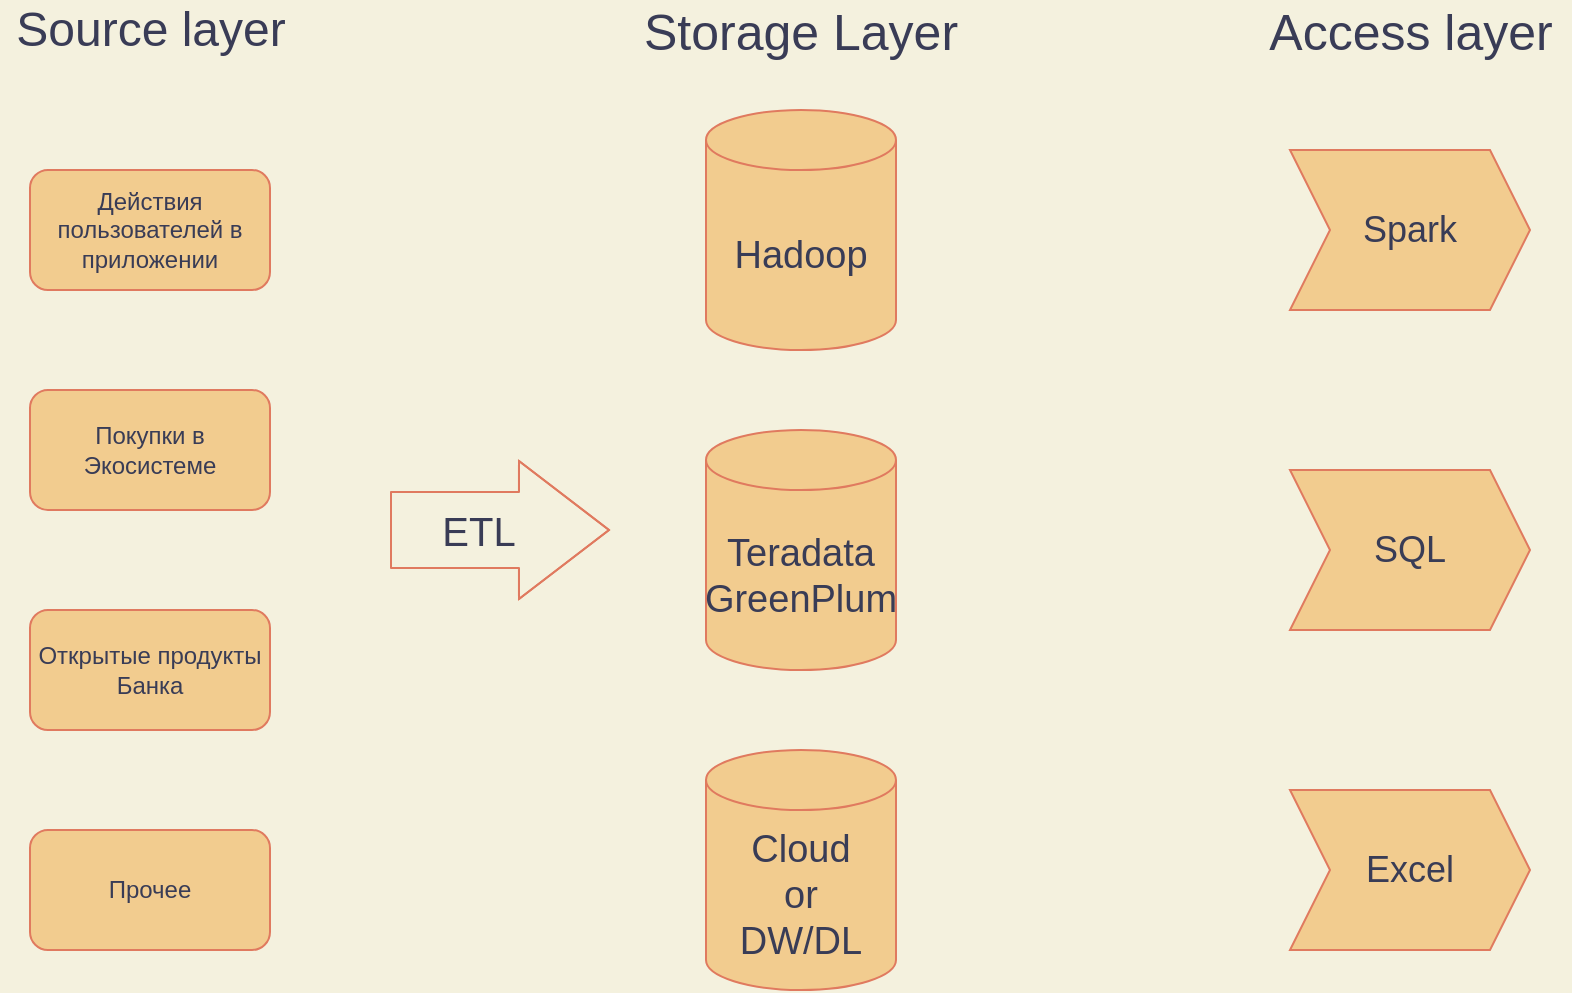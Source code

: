 <mxfile version="14.5.1" type="device"><diagram id="FVv1nkHCg7_Go1vIL4j0" name="Page-1"><mxGraphModel dx="1422" dy="881" grid="1" gridSize="10" guides="1" tooltips="1" connect="1" arrows="1" fold="1" page="1" pageScale="1" pageWidth="850" pageHeight="1100" background="#F4F1DE" math="0" shadow="0"><root><mxCell id="0"/><mxCell id="1" parent="0"/><mxCell id="zNNYRoxfyVl8FB3sbaCU-1" value="Действия пользователей в приложении" style="rounded=1;whiteSpace=wrap;html=1;fillColor=#F2CC8F;strokeColor=#E07A5F;fontColor=#393C56;" vertex="1" parent="1"><mxGeometry x="40" y="130" width="120" height="60" as="geometry"/></mxCell><mxCell id="zNNYRoxfyVl8FB3sbaCU-2" value="Покупки в Экосистеме" style="rounded=1;whiteSpace=wrap;html=1;fillColor=#F2CC8F;strokeColor=#E07A5F;fontColor=#393C56;" vertex="1" parent="1"><mxGeometry x="40" y="240" width="120" height="60" as="geometry"/></mxCell><mxCell id="zNNYRoxfyVl8FB3sbaCU-3" value="Открытые продукты Банка" style="rounded=1;whiteSpace=wrap;html=1;fillColor=#F2CC8F;strokeColor=#E07A5F;fontColor=#393C56;" vertex="1" parent="1"><mxGeometry x="40" y="350" width="120" height="60" as="geometry"/></mxCell><mxCell id="zNNYRoxfyVl8FB3sbaCU-4" value="&lt;font style=&quot;font-size: 24px&quot;&gt;Source layer&lt;/font&gt;" style="text;html=1;align=center;verticalAlign=middle;resizable=0;points=[];autosize=1;rotation=0;fontColor=#393C56;" vertex="1" parent="1"><mxGeometry x="25" y="50" width="150" height="20" as="geometry"/></mxCell><mxCell id="zNNYRoxfyVl8FB3sbaCU-5" value="&lt;font style=&quot;font-size: 25px&quot;&gt;Storage Layer&lt;/font&gt;" style="text;html=1;align=center;verticalAlign=middle;resizable=0;points=[];autosize=1;fontColor=#393C56;" vertex="1" parent="1"><mxGeometry x="340" y="50" width="170" height="20" as="geometry"/></mxCell><mxCell id="zNNYRoxfyVl8FB3sbaCU-6" value="&lt;font style=&quot;font-size: 25px&quot;&gt;Access layer&lt;/font&gt;" style="text;html=1;align=center;verticalAlign=middle;resizable=0;points=[];autosize=1;fontColor=#393C56;" vertex="1" parent="1"><mxGeometry x="650" y="50" width="160" height="20" as="geometry"/></mxCell><mxCell id="zNNYRoxfyVl8FB3sbaCU-7" value="Прочее" style="rounded=1;whiteSpace=wrap;html=1;fillColor=#F2CC8F;strokeColor=#E07A5F;fontColor=#393C56;" vertex="1" parent="1"><mxGeometry x="40" y="460" width="120" height="60" as="geometry"/></mxCell><mxCell id="zNNYRoxfyVl8FB3sbaCU-11" value="" style="shape=flexArrow;endArrow=classic;html=1;endWidth=30;endSize=14.67;width=38;labelBackgroundColor=#F4F1DE;strokeColor=#E07A5F;fontColor=#393C56;" edge="1" parent="1"><mxGeometry width="50" height="50" relative="1" as="geometry"><mxPoint x="220" y="310" as="sourcePoint"/><mxPoint x="330" y="310" as="targetPoint"/><Array as="points"><mxPoint x="280" y="310"/></Array></mxGeometry></mxCell><mxCell id="zNNYRoxfyVl8FB3sbaCU-12" value="&lt;font style=&quot;font-size: 20px&quot;&gt;ETL&lt;/font&gt;" style="edgeLabel;html=1;align=center;verticalAlign=middle;resizable=0;points=[];labelBackgroundColor=#F4F1DE;fontColor=#393C56;" vertex="1" connectable="0" parent="zNNYRoxfyVl8FB3sbaCU-11"><mxGeometry x="-0.2" y="-4" relative="1" as="geometry"><mxPoint y="-4" as="offset"/></mxGeometry></mxCell><mxCell id="zNNYRoxfyVl8FB3sbaCU-13" value="&lt;font style=&quot;font-size: 19px&quot;&gt;Hadoop&lt;/font&gt;" style="shape=cylinder3;whiteSpace=wrap;html=1;boundedLbl=1;backgroundOutline=1;size=15;fillColor=#F2CC8F;strokeColor=#E07A5F;fontColor=#393C56;" vertex="1" parent="1"><mxGeometry x="378" y="100" width="95" height="120" as="geometry"/></mxCell><mxCell id="zNNYRoxfyVl8FB3sbaCU-15" value="&lt;font style=&quot;font-size: 19px&quot;&gt;Teradata&lt;br&gt;GreenPlum&lt;br&gt;&lt;/font&gt;" style="shape=cylinder3;whiteSpace=wrap;html=1;boundedLbl=1;backgroundOutline=1;size=15;fillColor=#F2CC8F;strokeColor=#E07A5F;fontColor=#393C56;" vertex="1" parent="1"><mxGeometry x="378" y="260" width="95" height="120" as="geometry"/></mxCell><mxCell id="zNNYRoxfyVl8FB3sbaCU-16" value="&lt;font style=&quot;font-size: 19px&quot;&gt;Cloud&lt;br&gt;or&lt;br&gt;DW/DL&lt;/font&gt;" style="shape=cylinder3;whiteSpace=wrap;html=1;boundedLbl=1;backgroundOutline=1;size=15;fillColor=#F2CC8F;strokeColor=#E07A5F;fontColor=#393C56;" vertex="1" parent="1"><mxGeometry x="378" y="420" width="95" height="120" as="geometry"/></mxCell><mxCell id="zNNYRoxfyVl8FB3sbaCU-17" value="&lt;font style=&quot;font-size: 18px&quot;&gt;Spark&lt;/font&gt;" style="shape=step;perimeter=stepPerimeter;whiteSpace=wrap;html=1;fixedSize=1;fillColor=#F2CC8F;strokeColor=#E07A5F;fontColor=#393C56;" vertex="1" parent="1"><mxGeometry x="670" y="120" width="120" height="80" as="geometry"/></mxCell><mxCell id="zNNYRoxfyVl8FB3sbaCU-18" value="&lt;font style=&quot;font-size: 18px&quot;&gt;SQL&lt;/font&gt;" style="shape=step;perimeter=stepPerimeter;whiteSpace=wrap;html=1;fixedSize=1;fillColor=#F2CC8F;strokeColor=#E07A5F;fontColor=#393C56;" vertex="1" parent="1"><mxGeometry x="670" y="280" width="120" height="80" as="geometry"/></mxCell><mxCell id="zNNYRoxfyVl8FB3sbaCU-19" value="&lt;font style=&quot;font-size: 18px&quot;&gt;Excel&lt;/font&gt;" style="shape=step;perimeter=stepPerimeter;whiteSpace=wrap;html=1;fixedSize=1;fillColor=#F2CC8F;strokeColor=#E07A5F;fontColor=#393C56;" vertex="1" parent="1"><mxGeometry x="670" y="440" width="120" height="80" as="geometry"/></mxCell></root></mxGraphModel></diagram></mxfile>